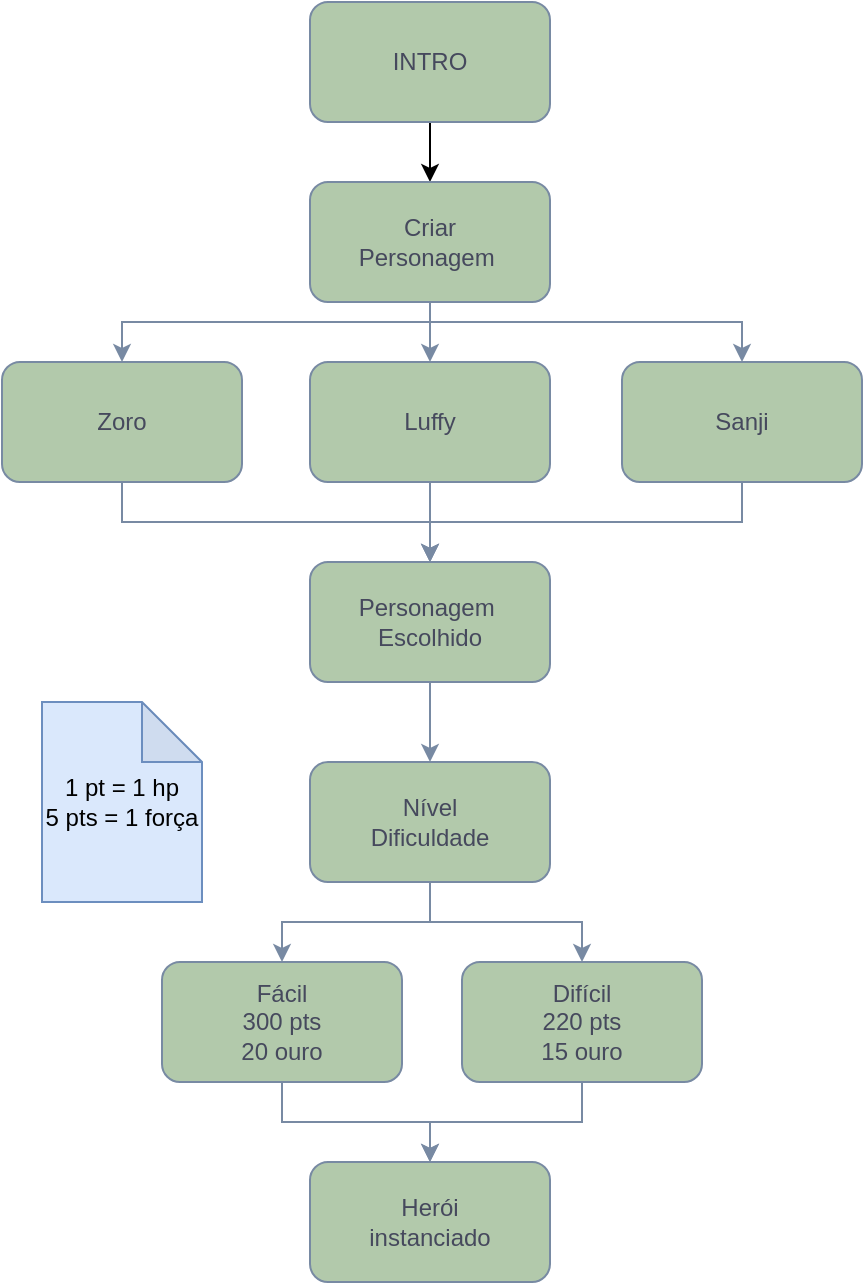 <mxfile version="26.0.11">
  <diagram name="Página-1" id="_HuwVs98Wov4Ye90_zp0">
    <mxGraphModel dx="880" dy="426" grid="1" gridSize="10" guides="1" tooltips="1" connect="1" arrows="1" fold="1" page="1" pageScale="1" pageWidth="827" pageHeight="1169" math="0" shadow="0">
      <root>
        <mxCell id="0" />
        <mxCell id="1" parent="0" />
        <mxCell id="CHOSO9x8JfBlc4vqnp-b-3" style="edgeStyle=orthogonalEdgeStyle;rounded=0;orthogonalLoop=1;jettySize=auto;html=1;exitX=0.5;exitY=1;exitDx=0;exitDy=0;fontColor=#46495D;" edge="1" parent="1" source="CHOSO9x8JfBlc4vqnp-b-1" target="CHOSO9x8JfBlc4vqnp-b-2">
          <mxGeometry relative="1" as="geometry" />
        </mxCell>
        <mxCell id="CHOSO9x8JfBlc4vqnp-b-1" value="INTRO" style="rounded=1;whiteSpace=wrap;html=1;labelBackgroundColor=none;fillColor=#B2C9AB;strokeColor=#788AA3;fontColor=#46495D;" vertex="1" parent="1">
          <mxGeometry x="354" y="40" width="120" height="60" as="geometry" />
        </mxCell>
        <mxCell id="CHOSO9x8JfBlc4vqnp-b-7" value="" style="edgeStyle=orthogonalEdgeStyle;rounded=0;orthogonalLoop=1;jettySize=auto;html=1;strokeColor=#788AA3;fontColor=#46495D;fillColor=#B2C9AB;" edge="1" parent="1" source="CHOSO9x8JfBlc4vqnp-b-2" target="CHOSO9x8JfBlc4vqnp-b-4">
          <mxGeometry relative="1" as="geometry" />
        </mxCell>
        <mxCell id="CHOSO9x8JfBlc4vqnp-b-8" style="edgeStyle=orthogonalEdgeStyle;rounded=0;orthogonalLoop=1;jettySize=auto;html=1;strokeColor=#788AA3;fontColor=#46495D;fillColor=#B2C9AB;" edge="1" parent="1" source="CHOSO9x8JfBlc4vqnp-b-2" target="CHOSO9x8JfBlc4vqnp-b-5">
          <mxGeometry relative="1" as="geometry">
            <Array as="points">
              <mxPoint x="414" y="200" />
              <mxPoint x="260" y="200" />
            </Array>
          </mxGeometry>
        </mxCell>
        <mxCell id="CHOSO9x8JfBlc4vqnp-b-9" style="edgeStyle=orthogonalEdgeStyle;rounded=0;orthogonalLoop=1;jettySize=auto;html=1;strokeColor=#788AA3;fontColor=#46495D;fillColor=#B2C9AB;" edge="1" parent="1" source="CHOSO9x8JfBlc4vqnp-b-2" target="CHOSO9x8JfBlc4vqnp-b-6">
          <mxGeometry relative="1" as="geometry">
            <Array as="points">
              <mxPoint x="414" y="200" />
              <mxPoint x="570" y="200" />
            </Array>
          </mxGeometry>
        </mxCell>
        <mxCell id="CHOSO9x8JfBlc4vqnp-b-2" value="Criar&lt;br&gt;&lt;div&gt;Personagem&amp;nbsp;&lt;/div&gt;" style="rounded=1;whiteSpace=wrap;html=1;strokeColor=#788AA3;fontColor=#46495D;fillColor=#B2C9AB;" vertex="1" parent="1">
          <mxGeometry x="354" y="130" width="120" height="60" as="geometry" />
        </mxCell>
        <mxCell id="CHOSO9x8JfBlc4vqnp-b-16" value="" style="edgeStyle=orthogonalEdgeStyle;rounded=0;orthogonalLoop=1;jettySize=auto;html=1;strokeColor=#788AA3;fontColor=#46495D;fillColor=#B2C9AB;" edge="1" parent="1" source="CHOSO9x8JfBlc4vqnp-b-4" target="CHOSO9x8JfBlc4vqnp-b-13">
          <mxGeometry relative="1" as="geometry" />
        </mxCell>
        <mxCell id="CHOSO9x8JfBlc4vqnp-b-4" value="Luffy" style="rounded=1;whiteSpace=wrap;html=1;strokeColor=#788AA3;fontColor=#46495D;fillColor=#B2C9AB;" vertex="1" parent="1">
          <mxGeometry x="354" y="220" width="120" height="60" as="geometry" />
        </mxCell>
        <mxCell id="CHOSO9x8JfBlc4vqnp-b-14" style="edgeStyle=orthogonalEdgeStyle;rounded=0;orthogonalLoop=1;jettySize=auto;html=1;strokeColor=#788AA3;fontColor=#46495D;fillColor=#B2C9AB;" edge="1" parent="1" source="CHOSO9x8JfBlc4vqnp-b-5" target="CHOSO9x8JfBlc4vqnp-b-13">
          <mxGeometry relative="1" as="geometry">
            <Array as="points">
              <mxPoint x="260" y="300" />
              <mxPoint x="414" y="300" />
            </Array>
          </mxGeometry>
        </mxCell>
        <mxCell id="CHOSO9x8JfBlc4vqnp-b-5" value="Zoro" style="rounded=1;whiteSpace=wrap;html=1;strokeColor=#788AA3;fontColor=#46495D;fillColor=#B2C9AB;" vertex="1" parent="1">
          <mxGeometry x="200" y="220" width="120" height="60" as="geometry" />
        </mxCell>
        <mxCell id="CHOSO9x8JfBlc4vqnp-b-15" style="edgeStyle=orthogonalEdgeStyle;rounded=0;orthogonalLoop=1;jettySize=auto;html=1;strokeColor=#788AA3;fontColor=#46495D;fillColor=#B2C9AB;" edge="1" parent="1" source="CHOSO9x8JfBlc4vqnp-b-6" target="CHOSO9x8JfBlc4vqnp-b-13">
          <mxGeometry relative="1" as="geometry">
            <Array as="points">
              <mxPoint x="570" y="300" />
              <mxPoint x="414" y="300" />
            </Array>
          </mxGeometry>
        </mxCell>
        <mxCell id="CHOSO9x8JfBlc4vqnp-b-6" value="Sanji" style="rounded=1;whiteSpace=wrap;html=1;strokeColor=#788AA3;fontColor=#46495D;fillColor=#B2C9AB;" vertex="1" parent="1">
          <mxGeometry x="510" y="220" width="120" height="60" as="geometry" />
        </mxCell>
        <mxCell id="CHOSO9x8JfBlc4vqnp-b-21" style="edgeStyle=orthogonalEdgeStyle;rounded=0;orthogonalLoop=1;jettySize=auto;html=1;strokeColor=#788AA3;fontColor=#46495D;fillColor=#B2C9AB;" edge="1" parent="1" source="CHOSO9x8JfBlc4vqnp-b-10" target="CHOSO9x8JfBlc4vqnp-b-18">
          <mxGeometry relative="1" as="geometry" />
        </mxCell>
        <mxCell id="CHOSO9x8JfBlc4vqnp-b-22" style="edgeStyle=orthogonalEdgeStyle;rounded=0;orthogonalLoop=1;jettySize=auto;html=1;strokeColor=#788AA3;fontColor=#46495D;fillColor=#B2C9AB;" edge="1" parent="1" source="CHOSO9x8JfBlc4vqnp-b-10" target="CHOSO9x8JfBlc4vqnp-b-19">
          <mxGeometry relative="1" as="geometry" />
        </mxCell>
        <mxCell id="CHOSO9x8JfBlc4vqnp-b-10" value="Nível&lt;br&gt;&lt;div&gt;Dificuldade&lt;/div&gt;" style="rounded=1;whiteSpace=wrap;html=1;strokeColor=#788AA3;fontColor=#46495D;fillColor=#B2C9AB;" vertex="1" parent="1">
          <mxGeometry x="354" y="420" width="120" height="60" as="geometry" />
        </mxCell>
        <mxCell id="CHOSO9x8JfBlc4vqnp-b-17" value="" style="edgeStyle=orthogonalEdgeStyle;rounded=0;orthogonalLoop=1;jettySize=auto;html=1;strokeColor=#788AA3;fontColor=#46495D;fillColor=#B2C9AB;" edge="1" parent="1" source="CHOSO9x8JfBlc4vqnp-b-13" target="CHOSO9x8JfBlc4vqnp-b-10">
          <mxGeometry relative="1" as="geometry" />
        </mxCell>
        <mxCell id="CHOSO9x8JfBlc4vqnp-b-13" value="Personagem&amp;nbsp;&lt;div&gt;Escolhido&lt;/div&gt;" style="rounded=1;whiteSpace=wrap;html=1;strokeColor=#788AA3;fontColor=#46495D;fillColor=#B2C9AB;" vertex="1" parent="1">
          <mxGeometry x="354" y="320" width="120" height="60" as="geometry" />
        </mxCell>
        <mxCell id="CHOSO9x8JfBlc4vqnp-b-24" value="" style="edgeStyle=orthogonalEdgeStyle;rounded=0;orthogonalLoop=1;jettySize=auto;html=1;strokeColor=#788AA3;fontColor=#46495D;fillColor=#B2C9AB;" edge="1" parent="1" source="CHOSO9x8JfBlc4vqnp-b-18" target="CHOSO9x8JfBlc4vqnp-b-23">
          <mxGeometry relative="1" as="geometry" />
        </mxCell>
        <mxCell id="CHOSO9x8JfBlc4vqnp-b-18" value="Fácil&lt;div&gt;300 pts&lt;/div&gt;&lt;div&gt;20 ouro&lt;/div&gt;" style="rounded=1;whiteSpace=wrap;html=1;strokeColor=#788AA3;fontColor=#46495D;fillColor=#B2C9AB;" vertex="1" parent="1">
          <mxGeometry x="280" y="520" width="120" height="60" as="geometry" />
        </mxCell>
        <mxCell id="CHOSO9x8JfBlc4vqnp-b-25" value="" style="edgeStyle=orthogonalEdgeStyle;rounded=0;orthogonalLoop=1;jettySize=auto;html=1;strokeColor=#788AA3;fontColor=#46495D;fillColor=#B2C9AB;" edge="1" parent="1" source="CHOSO9x8JfBlc4vqnp-b-19" target="CHOSO9x8JfBlc4vqnp-b-23">
          <mxGeometry relative="1" as="geometry" />
        </mxCell>
        <mxCell id="CHOSO9x8JfBlc4vqnp-b-19" value="Difícil&lt;div&gt;220 pts&lt;/div&gt;&lt;div&gt;15 ouro&lt;/div&gt;" style="rounded=1;whiteSpace=wrap;html=1;strokeColor=#788AA3;fontColor=#46495D;fillColor=#B2C9AB;" vertex="1" parent="1">
          <mxGeometry x="430" y="520" width="120" height="60" as="geometry" />
        </mxCell>
        <mxCell id="CHOSO9x8JfBlc4vqnp-b-23" value="Herói&lt;div&gt;instanciado&lt;/div&gt;" style="rounded=1;whiteSpace=wrap;html=1;strokeColor=#788AA3;fontColor=#46495D;fillColor=#B2C9AB;" vertex="1" parent="1">
          <mxGeometry x="354" y="620" width="120" height="60" as="geometry" />
        </mxCell>
        <mxCell id="CHOSO9x8JfBlc4vqnp-b-26" value="1 pt = 1 hp&lt;div&gt;5 pts = 1 força&lt;/div&gt;" style="shape=note;whiteSpace=wrap;html=1;backgroundOutline=1;darkOpacity=0.05;strokeColor=#6c8ebf;fillColor=#dae8fc;" vertex="1" parent="1">
          <mxGeometry x="220" y="390" width="80" height="100" as="geometry" />
        </mxCell>
      </root>
    </mxGraphModel>
  </diagram>
</mxfile>

